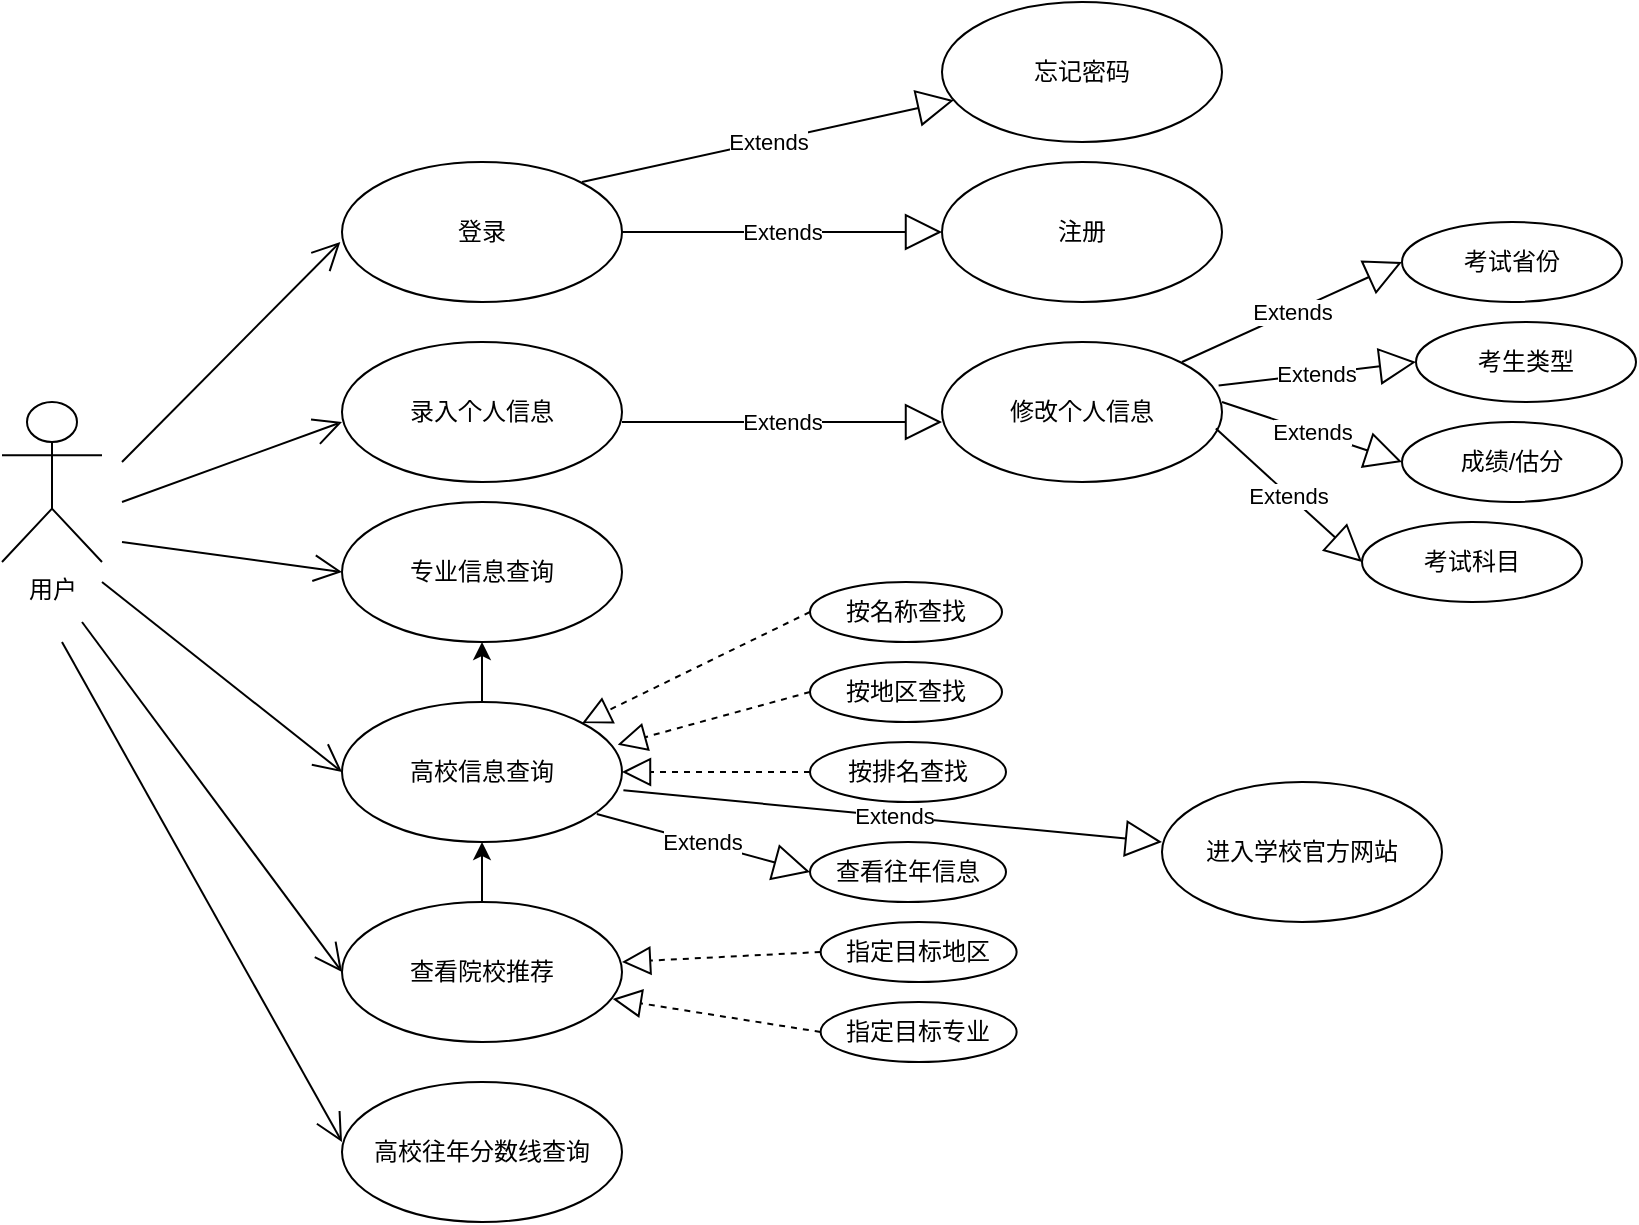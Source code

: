 <mxfile version="13.8.2"><diagram id="4WQnldcraEikEZpd64Rm" name="Page-1"><mxGraphModel dx="1221" dy="681" grid="1" gridSize="10" guides="1" tooltips="1" connect="1" arrows="1" fold="1" page="1" pageScale="1" pageWidth="827" pageHeight="1169" math="0" shadow="0"><root><mxCell id="0"/><mxCell id="1" parent="0"/><mxCell id="_cMoh7AR_L8pv3WaQAu7-1" value="登录" style="ellipse;whiteSpace=wrap;html=1;" vertex="1" parent="1"><mxGeometry x="180" y="270" width="140" height="70" as="geometry"/></mxCell><mxCell id="_cMoh7AR_L8pv3WaQAu7-2" value="用户" style="shape=umlActor;verticalLabelPosition=bottom;verticalAlign=top;html=1;" vertex="1" parent="1"><mxGeometry x="10" y="390" width="50" height="80" as="geometry"/></mxCell><mxCell id="_cMoh7AR_L8pv3WaQAu7-5" value="Extends" style="endArrow=block;endSize=16;endFill=0;html=1;" edge="1" parent="1" source="_cMoh7AR_L8pv3WaQAu7-1"><mxGeometry width="160" relative="1" as="geometry"><mxPoint x="320" y="305" as="sourcePoint"/><mxPoint x="480" y="305" as="targetPoint"/></mxGeometry></mxCell><mxCell id="_cMoh7AR_L8pv3WaQAu7-6" value="注册" style="ellipse;whiteSpace=wrap;html=1;" vertex="1" parent="1"><mxGeometry x="480" y="270" width="140" height="70" as="geometry"/></mxCell><mxCell id="_cMoh7AR_L8pv3WaQAu7-7" value="Extends" style="endArrow=block;endSize=16;endFill=0;html=1;" edge="1" parent="1" target="_cMoh7AR_L8pv3WaQAu7-8"><mxGeometry width="160" relative="1" as="geometry"><mxPoint x="300" y="280" as="sourcePoint"/><mxPoint x="480" y="230" as="targetPoint"/></mxGeometry></mxCell><mxCell id="_cMoh7AR_L8pv3WaQAu7-8" value="忘记密码" style="ellipse;whiteSpace=wrap;html=1;" vertex="1" parent="1"><mxGeometry x="480" y="190" width="140" height="70" as="geometry"/></mxCell><mxCell id="_cMoh7AR_L8pv3WaQAu7-10" value="" style="endArrow=open;endFill=1;endSize=12;html=1;" edge="1" parent="1"><mxGeometry width="160" relative="1" as="geometry"><mxPoint x="70" y="440" as="sourcePoint"/><mxPoint x="180" y="400" as="targetPoint"/></mxGeometry></mxCell><mxCell id="_cMoh7AR_L8pv3WaQAu7-11" value="" style="endArrow=open;endFill=1;endSize=12;html=1;entryX=-0.006;entryY=0.571;entryDx=0;entryDy=0;entryPerimeter=0;" edge="1" parent="1" target="_cMoh7AR_L8pv3WaQAu7-1"><mxGeometry width="160" relative="1" as="geometry"><mxPoint x="70" y="420" as="sourcePoint"/><mxPoint x="220" y="320" as="targetPoint"/></mxGeometry></mxCell><mxCell id="_cMoh7AR_L8pv3WaQAu7-12" value="录入个人信息" style="ellipse;whiteSpace=wrap;html=1;" vertex="1" parent="1"><mxGeometry x="180" y="360" width="140" height="70" as="geometry"/></mxCell><mxCell id="_cMoh7AR_L8pv3WaQAu7-13" value="Extends" style="endArrow=block;endSize=16;endFill=0;html=1;" edge="1" parent="1"><mxGeometry width="160" relative="1" as="geometry"><mxPoint x="320" y="400" as="sourcePoint"/><mxPoint x="480" y="400" as="targetPoint"/></mxGeometry></mxCell><mxCell id="_cMoh7AR_L8pv3WaQAu7-14" value="修改个人信息" style="ellipse;whiteSpace=wrap;html=1;" vertex="1" parent="1"><mxGeometry x="480" y="360" width="140" height="70" as="geometry"/></mxCell><mxCell id="_cMoh7AR_L8pv3WaQAu7-15" value="" style="endArrow=open;endFill=1;endSize=12;html=1;entryX=0;entryY=0.5;entryDx=0;entryDy=0;" edge="1" parent="1" target="_cMoh7AR_L8pv3WaQAu7-19"><mxGeometry width="160" relative="1" as="geometry"><mxPoint x="70" y="460" as="sourcePoint"/><mxPoint x="180" y="480" as="targetPoint"/></mxGeometry></mxCell><mxCell id="_cMoh7AR_L8pv3WaQAu7-30" style="edgeStyle=orthogonalEdgeStyle;rounded=0;orthogonalLoop=1;jettySize=auto;html=1;exitX=0.5;exitY=0;exitDx=0;exitDy=0;entryX=0.5;entryY=1;entryDx=0;entryDy=0;" edge="1" parent="1" source="_cMoh7AR_L8pv3WaQAu7-16" target="_cMoh7AR_L8pv3WaQAu7-19"><mxGeometry relative="1" as="geometry"/></mxCell><mxCell id="_cMoh7AR_L8pv3WaQAu7-16" value="高校信息查询" style="ellipse;whiteSpace=wrap;html=1;" vertex="1" parent="1"><mxGeometry x="180" y="540" width="140" height="70" as="geometry"/></mxCell><mxCell id="_cMoh7AR_L8pv3WaQAu7-17" value="" style="endArrow=open;endFill=1;endSize=12;html=1;entryX=0;entryY=0.5;entryDx=0;entryDy=0;" edge="1" parent="1" target="_cMoh7AR_L8pv3WaQAu7-16"><mxGeometry width="160" relative="1" as="geometry"><mxPoint x="60" y="480" as="sourcePoint"/><mxPoint x="180" y="570" as="targetPoint"/></mxGeometry></mxCell><mxCell id="_cMoh7AR_L8pv3WaQAu7-29" style="edgeStyle=orthogonalEdgeStyle;rounded=0;orthogonalLoop=1;jettySize=auto;html=1;exitX=0.5;exitY=0;exitDx=0;exitDy=0;entryX=0.5;entryY=1;entryDx=0;entryDy=0;" edge="1" parent="1" source="_cMoh7AR_L8pv3WaQAu7-18" target="_cMoh7AR_L8pv3WaQAu7-16"><mxGeometry relative="1" as="geometry"/></mxCell><mxCell id="_cMoh7AR_L8pv3WaQAu7-18" value="查看院校推荐" style="ellipse;whiteSpace=wrap;html=1;" vertex="1" parent="1"><mxGeometry x="180" y="640" width="140" height="70" as="geometry"/></mxCell><mxCell id="_cMoh7AR_L8pv3WaQAu7-19" value="专业信息查询" style="ellipse;whiteSpace=wrap;html=1;" vertex="1" parent="1"><mxGeometry x="180" y="440" width="140" height="70" as="geometry"/></mxCell><mxCell id="_cMoh7AR_L8pv3WaQAu7-20" value="" style="endArrow=open;endFill=1;endSize=12;html=1;entryX=0;entryY=0.5;entryDx=0;entryDy=0;" edge="1" parent="1" target="_cMoh7AR_L8pv3WaQAu7-18"><mxGeometry width="160" relative="1" as="geometry"><mxPoint x="50" y="500" as="sourcePoint"/><mxPoint x="420" y="620" as="targetPoint"/></mxGeometry></mxCell><mxCell id="_cMoh7AR_L8pv3WaQAu7-21" value="按地区查找" style="ellipse;whiteSpace=wrap;html=1;" vertex="1" parent="1"><mxGeometry x="414" y="520" width="96" height="30" as="geometry"/></mxCell><mxCell id="_cMoh7AR_L8pv3WaQAu7-22" value="按排名查找" style="ellipse;whiteSpace=wrap;html=1;" vertex="1" parent="1"><mxGeometry x="414" y="560" width="98" height="30" as="geometry"/></mxCell><mxCell id="_cMoh7AR_L8pv3WaQAu7-23" value="查看往年信息" style="ellipse;whiteSpace=wrap;html=1;" vertex="1" parent="1"><mxGeometry x="414" y="610" width="98" height="30" as="geometry"/></mxCell><mxCell id="_cMoh7AR_L8pv3WaQAu7-24" value="" style="endArrow=block;dashed=1;endFill=0;endSize=12;html=1;entryX=0.985;entryY=0.305;entryDx=0;entryDy=0;exitX=0;exitY=0.5;exitDx=0;exitDy=0;entryPerimeter=0;" edge="1" parent="1" source="_cMoh7AR_L8pv3WaQAu7-21" target="_cMoh7AR_L8pv3WaQAu7-16"><mxGeometry width="160" relative="1" as="geometry"><mxPoint x="260" y="647" as="sourcePoint"/><mxPoint x="420" y="647" as="targetPoint"/></mxGeometry></mxCell><mxCell id="_cMoh7AR_L8pv3WaQAu7-25" value="" style="endArrow=block;dashed=1;endFill=0;endSize=12;html=1;entryX=1;entryY=0.5;entryDx=0;entryDy=0;exitX=0;exitY=0.5;exitDx=0;exitDy=0;" edge="1" parent="1" source="_cMoh7AR_L8pv3WaQAu7-22" target="_cMoh7AR_L8pv3WaQAu7-16"><mxGeometry width="160" relative="1" as="geometry"><mxPoint x="424.0" y="555.0" as="sourcePoint"/><mxPoint x="330.0" y="582" as="targetPoint"/></mxGeometry></mxCell><mxCell id="_cMoh7AR_L8pv3WaQAu7-31" value="" style="endArrow=open;endFill=1;endSize=12;html=1;" edge="1" parent="1"><mxGeometry width="160" relative="1" as="geometry"><mxPoint x="40" y="510" as="sourcePoint"/><mxPoint x="180" y="760" as="targetPoint"/></mxGeometry></mxCell><mxCell id="_cMoh7AR_L8pv3WaQAu7-32" value="高校往年分数线查询" style="ellipse;whiteSpace=wrap;html=1;" vertex="1" parent="1"><mxGeometry x="180" y="730" width="140" height="70" as="geometry"/></mxCell><mxCell id="_cMoh7AR_L8pv3WaQAu7-33" value="Extends" style="endArrow=block;endSize=16;endFill=0;html=1;entryX=0;entryY=0.5;entryDx=0;entryDy=0;" edge="1" parent="1" target="_cMoh7AR_L8pv3WaQAu7-38"><mxGeometry width="160" relative="1" as="geometry"><mxPoint x="600" y="370" as="sourcePoint"/><mxPoint x="710" y="330" as="targetPoint"/></mxGeometry></mxCell><mxCell id="_cMoh7AR_L8pv3WaQAu7-34" value="Extends" style="endArrow=block;endSize=16;endFill=0;html=1;exitX=0.988;exitY=0.311;exitDx=0;exitDy=0;exitPerimeter=0;entryX=0;entryY=0.5;entryDx=0;entryDy=0;" edge="1" parent="1" target="_cMoh7AR_L8pv3WaQAu7-39"><mxGeometry width="160" relative="1" as="geometry"><mxPoint x="618.32" y="381.77" as="sourcePoint"/><mxPoint x="720" y="360" as="targetPoint"/></mxGeometry></mxCell><mxCell id="_cMoh7AR_L8pv3WaQAu7-35" value="Extends" style="endArrow=block;endSize=16;endFill=0;html=1;entryX=0;entryY=0.5;entryDx=0;entryDy=0;" edge="1" parent="1" target="_cMoh7AR_L8pv3WaQAu7-40"><mxGeometry width="160" relative="1" as="geometry"><mxPoint x="620" y="390" as="sourcePoint"/><mxPoint x="710" y="400" as="targetPoint"/></mxGeometry></mxCell><mxCell id="_cMoh7AR_L8pv3WaQAu7-36" value="Extends" style="endArrow=block;endSize=16;endFill=0;html=1;exitX=0.978;exitY=0.618;exitDx=0;exitDy=0;exitPerimeter=0;entryX=0;entryY=0.5;entryDx=0;entryDy=0;" edge="1" parent="1" target="_cMoh7AR_L8pv3WaQAu7-43"><mxGeometry width="160" relative="1" as="geometry"><mxPoint x="616.92" y="403.26" as="sourcePoint"/><mxPoint x="690" y="450" as="targetPoint"/></mxGeometry></mxCell><mxCell id="_cMoh7AR_L8pv3WaQAu7-38" value="考试省份" style="ellipse;whiteSpace=wrap;html=1;" vertex="1" parent="1"><mxGeometry x="710" y="300" width="110" height="40" as="geometry"/></mxCell><mxCell id="_cMoh7AR_L8pv3WaQAu7-39" value="考生类型" style="ellipse;whiteSpace=wrap;html=1;" vertex="1" parent="1"><mxGeometry x="717" y="350" width="110" height="40" as="geometry"/></mxCell><mxCell id="_cMoh7AR_L8pv3WaQAu7-40" value="成绩/估分" style="ellipse;whiteSpace=wrap;html=1;" vertex="1" parent="1"><mxGeometry x="710" y="400" width="110" height="40" as="geometry"/></mxCell><mxCell id="_cMoh7AR_L8pv3WaQAu7-41" value="按名称查找" style="ellipse;whiteSpace=wrap;html=1;" vertex="1" parent="1"><mxGeometry x="414" y="480" width="96" height="30" as="geometry"/></mxCell><mxCell id="_cMoh7AR_L8pv3WaQAu7-42" value="" style="endArrow=block;dashed=1;endFill=0;endSize=12;html=1;exitX=0;exitY=0.5;exitDx=0;exitDy=0;" edge="1" parent="1" source="_cMoh7AR_L8pv3WaQAu7-41" target="_cMoh7AR_L8pv3WaQAu7-16"><mxGeometry width="160" relative="1" as="geometry"><mxPoint x="490" y="530" as="sourcePoint"/><mxPoint x="650" y="530" as="targetPoint"/></mxGeometry></mxCell><mxCell id="_cMoh7AR_L8pv3WaQAu7-43" value="考试科目" style="ellipse;whiteSpace=wrap;html=1;" vertex="1" parent="1"><mxGeometry x="690" y="450" width="110" height="40" as="geometry"/></mxCell><mxCell id="_cMoh7AR_L8pv3WaQAu7-44" value="指定目标地区" style="ellipse;whiteSpace=wrap;html=1;" vertex="1" parent="1"><mxGeometry x="419.32" y="650" width="98" height="30" as="geometry"/></mxCell><mxCell id="_cMoh7AR_L8pv3WaQAu7-45" value="指定目标专业" style="ellipse;whiteSpace=wrap;html=1;" vertex="1" parent="1"><mxGeometry x="419.32" y="690" width="98" height="30" as="geometry"/></mxCell><mxCell id="_cMoh7AR_L8pv3WaQAu7-46" value="" style="endArrow=block;dashed=1;endFill=0;endSize=12;html=1;exitX=0;exitY=0.5;exitDx=0;exitDy=0;" edge="1" parent="1" source="_cMoh7AR_L8pv3WaQAu7-44"><mxGeometry width="160" relative="1" as="geometry"><mxPoint x="429.32" y="645.0" as="sourcePoint"/><mxPoint x="320" y="670" as="targetPoint"/></mxGeometry></mxCell><mxCell id="_cMoh7AR_L8pv3WaQAu7-47" value="" style="endArrow=block;dashed=1;endFill=0;endSize=12;html=1;exitX=0;exitY=0.5;exitDx=0;exitDy=0;entryX=0.967;entryY=0.692;entryDx=0;entryDy=0;entryPerimeter=0;" edge="1" parent="1" source="_cMoh7AR_L8pv3WaQAu7-45" target="_cMoh7AR_L8pv3WaQAu7-18"><mxGeometry width="160" relative="1" as="geometry"><mxPoint x="439.32" y="655.0" as="sourcePoint"/><mxPoint x="320.0" y="678.37" as="targetPoint"/></mxGeometry></mxCell><mxCell id="_cMoh7AR_L8pv3WaQAu7-48" value="Extends" style="endArrow=block;endSize=16;endFill=0;html=1;exitX=1.005;exitY=0.631;exitDx=0;exitDy=0;exitPerimeter=0;" edge="1" parent="1" source="_cMoh7AR_L8pv3WaQAu7-16"><mxGeometry width="160" relative="1" as="geometry"><mxPoint x="290" y="610" as="sourcePoint"/><mxPoint x="590" y="610" as="targetPoint"/></mxGeometry></mxCell><mxCell id="_cMoh7AR_L8pv3WaQAu7-49" value="进入学校官方网站" style="ellipse;whiteSpace=wrap;html=1;" vertex="1" parent="1"><mxGeometry x="590" y="580" width="140" height="70" as="geometry"/></mxCell><mxCell id="_cMoh7AR_L8pv3WaQAu7-50" value="Extends" style="endArrow=block;endSize=16;endFill=0;html=1;exitX=0.91;exitY=0.8;exitDx=0;exitDy=0;exitPerimeter=0;entryX=0;entryY=0.5;entryDx=0;entryDy=0;" edge="1" parent="1" source="_cMoh7AR_L8pv3WaQAu7-16" target="_cMoh7AR_L8pv3WaQAu7-23"><mxGeometry width="160" relative="1" as="geometry"><mxPoint x="330.7" y="594.17" as="sourcePoint"/><mxPoint x="600" y="620" as="targetPoint"/></mxGeometry></mxCell></root></mxGraphModel></diagram></mxfile>